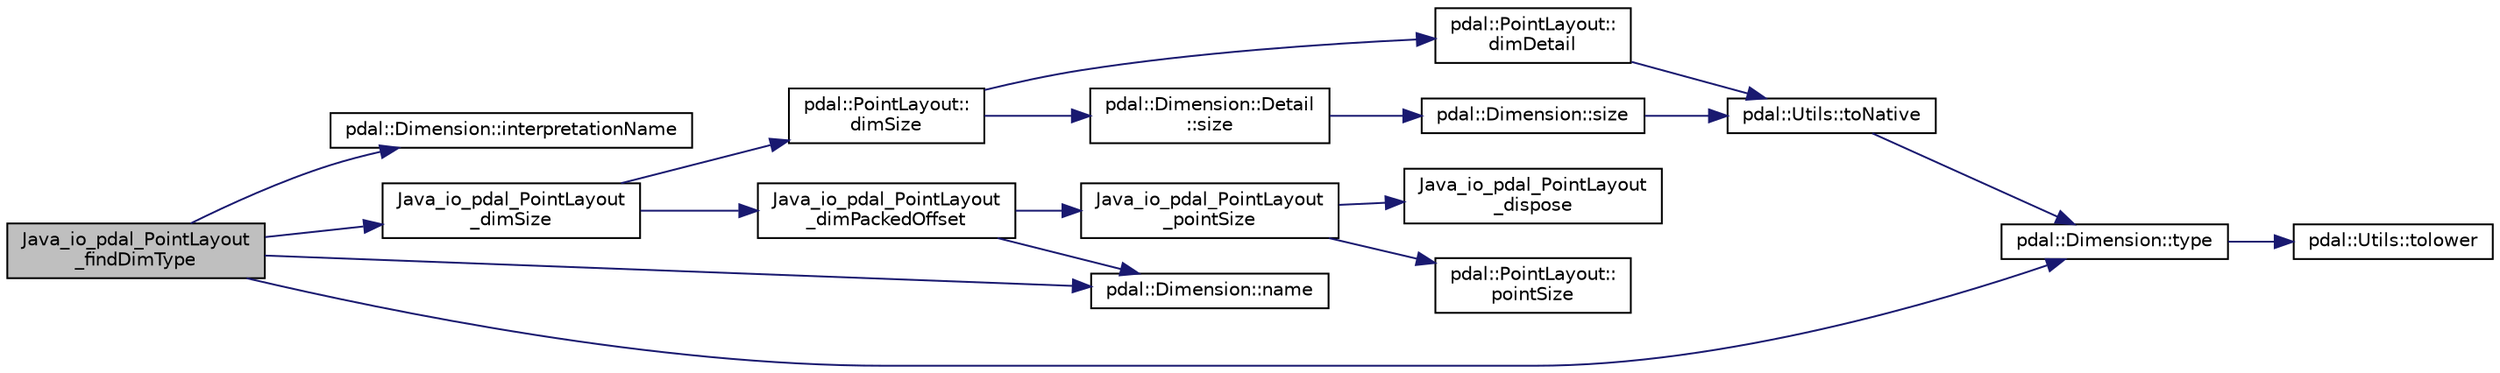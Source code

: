 digraph "Java_io_pdal_PointLayout_findDimType"
{
  edge [fontname="Helvetica",fontsize="10",labelfontname="Helvetica",labelfontsize="10"];
  node [fontname="Helvetica",fontsize="10",shape=record];
  rankdir="LR";
  Node1 [label="Java_io_pdal_PointLayout\l_findDimType",height=0.2,width=0.4,color="black", fillcolor="grey75", style="filled", fontcolor="black"];
  Node1 -> Node2 [color="midnightblue",fontsize="10",style="solid",fontname="Helvetica"];
  Node2 [label="pdal::Dimension::interpretationName",height=0.2,width=0.4,color="black", fillcolor="white", style="filled",URL="$namespacepdal_1_1Dimension.html#acc41232ae1e707d6c928ffb9a56592d3"];
  Node1 -> Node3 [color="midnightblue",fontsize="10",style="solid",fontname="Helvetica"];
  Node3 [label="Java_io_pdal_PointLayout\l_dimSize",height=0.2,width=0.4,color="black", fillcolor="white", style="filled",URL="$io__pdal__PointLayout_8cpp.html#ac2fa046570fef5de5b77697956afd918"];
  Node3 -> Node4 [color="midnightblue",fontsize="10",style="solid",fontname="Helvetica"];
  Node4 [label="pdal::PointLayout::\ldimSize",height=0.2,width=0.4,color="black", fillcolor="white", style="filled",URL="$classpdal_1_1PointLayout.html#ac2fa83b59ea49e234822cd432e71455d"];
  Node4 -> Node5 [color="midnightblue",fontsize="10",style="solid",fontname="Helvetica"];
  Node5 [label="pdal::PointLayout::\ldimDetail",height=0.2,width=0.4,color="black", fillcolor="white", style="filled",URL="$classpdal_1_1PointLayout.html#abcfdf0f917e71d1bd8a96bc64ff1e8a2"];
  Node5 -> Node6 [color="midnightblue",fontsize="10",style="solid",fontname="Helvetica"];
  Node6 [label="pdal::Utils::toNative",height=0.2,width=0.4,color="black", fillcolor="white", style="filled",URL="$namespacepdal_1_1Utils.html#a59253304d0f929e3a3ea00f09636002f"];
  Node6 -> Node7 [color="midnightblue",fontsize="10",style="solid",fontname="Helvetica"];
  Node7 [label="pdal::Dimension::type",height=0.2,width=0.4,color="black", fillcolor="white", style="filled",URL="$namespacepdal_1_1Dimension.html#a880d689fed54aa3ded6f88c9e058c5d2"];
  Node7 -> Node8 [color="midnightblue",fontsize="10",style="solid",fontname="Helvetica"];
  Node8 [label="pdal::Utils::tolower",height=0.2,width=0.4,color="black", fillcolor="white", style="filled",URL="$namespacepdal_1_1Utils.html#a5268937cf695835e55392f752dc02cb2"];
  Node4 -> Node9 [color="midnightblue",fontsize="10",style="solid",fontname="Helvetica"];
  Node9 [label="pdal::Dimension::Detail\l::size",height=0.2,width=0.4,color="black", fillcolor="white", style="filled",URL="$classpdal_1_1Dimension_1_1Detail.html#a320806a1cc878b5fdb10e178f27a4c61"];
  Node9 -> Node10 [color="midnightblue",fontsize="10",style="solid",fontname="Helvetica"];
  Node10 [label="pdal::Dimension::size",height=0.2,width=0.4,color="black", fillcolor="white", style="filled",URL="$namespacepdal_1_1Dimension.html#acf81dae9d5946f3a941f9df154b2329b"];
  Node10 -> Node6 [color="midnightblue",fontsize="10",style="solid",fontname="Helvetica"];
  Node3 -> Node11 [color="midnightblue",fontsize="10",style="solid",fontname="Helvetica"];
  Node11 [label="Java_io_pdal_PointLayout\l_dimPackedOffset",height=0.2,width=0.4,color="black", fillcolor="white", style="filled",URL="$io__pdal__PointLayout_8cpp.html#abeac6fc369e0c39e21c1412504045564"];
  Node11 -> Node12 [color="midnightblue",fontsize="10",style="solid",fontname="Helvetica"];
  Node12 [label="Java_io_pdal_PointLayout\l_pointSize",height=0.2,width=0.4,color="black", fillcolor="white", style="filled",URL="$io__pdal__PointLayout_8cpp.html#af19110dcb26db00812c1e1e240b94b10"];
  Node12 -> Node13 [color="midnightblue",fontsize="10",style="solid",fontname="Helvetica"];
  Node13 [label="pdal::PointLayout::\lpointSize",height=0.2,width=0.4,color="black", fillcolor="white", style="filled",URL="$classpdal_1_1PointLayout.html#a7659947ed0894bcadabb01e01e9b4e6c"];
  Node12 -> Node14 [color="midnightblue",fontsize="10",style="solid",fontname="Helvetica"];
  Node14 [label="Java_io_pdal_PointLayout\l_dispose",height=0.2,width=0.4,color="black", fillcolor="white", style="filled",URL="$io__pdal__PointLayout_8cpp.html#a94951cbe86b7fc2c3089bcc16e6e37a8"];
  Node11 -> Node15 [color="midnightblue",fontsize="10",style="solid",fontname="Helvetica"];
  Node15 [label="pdal::Dimension::name",height=0.2,width=0.4,color="black", fillcolor="white", style="filled",URL="$namespacepdal_1_1Dimension.html#af3176b0b7e6b4be000317846cf7c2718"];
  Node1 -> Node15 [color="midnightblue",fontsize="10",style="solid",fontname="Helvetica"];
  Node1 -> Node7 [color="midnightblue",fontsize="10",style="solid",fontname="Helvetica"];
}
